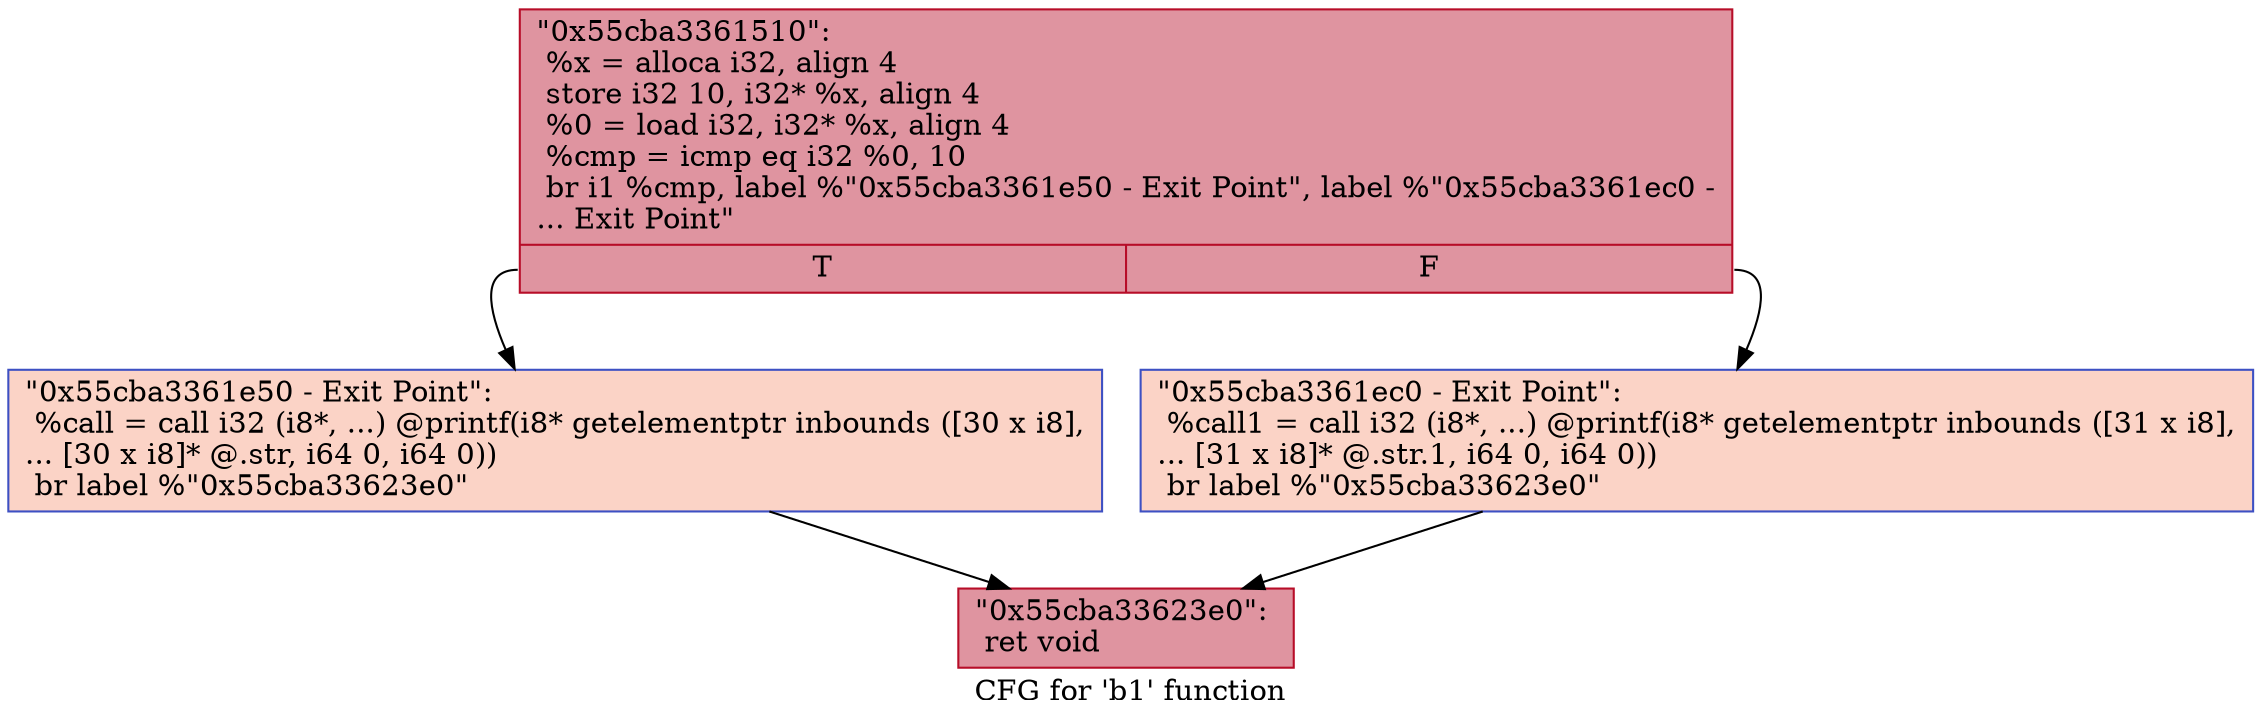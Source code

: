 digraph "CFG for 'b1' function" {
	label="CFG for 'b1' function";

	Node0x55cba3361510 [shape=record,color="#b70d28ff", style=filled, fillcolor="#b70d2870",label="{\"0x55cba3361510\":\l  %x = alloca i32, align 4\l  store i32 10, i32* %x, align 4\l  %0 = load i32, i32* %x, align 4\l  %cmp = icmp eq i32 %0, 10\l  br i1 %cmp, label %\"0x55cba3361e50 - Exit Point\", label %\"0x55cba3361ec0 -\l... Exit Point\"\l|{<s0>T|<s1>F}}"];
	Node0x55cba3361510:s0 -> Node0x55cba3361e50;
	Node0x55cba3361510:s1 -> Node0x55cba3361ec0;
	Node0x55cba3361e50 [shape=record,color="#3d50c3ff", style=filled, fillcolor="#f59c7d70",label="{\"0x55cba3361e50 - Exit Point\":                    \l  %call = call i32 (i8*, ...) @printf(i8* getelementptr inbounds ([30 x i8],\l... [30 x i8]* @.str, i64 0, i64 0))\l  br label %\"0x55cba33623e0\"\l}"];
	Node0x55cba3361e50 -> Node0x55cba33623e0;
	Node0x55cba3361ec0 [shape=record,color="#3d50c3ff", style=filled, fillcolor="#f59c7d70",label="{\"0x55cba3361ec0 - Exit Point\":                    \l  %call1 = call i32 (i8*, ...) @printf(i8* getelementptr inbounds ([31 x i8],\l... [31 x i8]* @.str.1, i64 0, i64 0))\l  br label %\"0x55cba33623e0\"\l}"];
	Node0x55cba3361ec0 -> Node0x55cba33623e0;
	Node0x55cba33623e0 [shape=record,color="#b70d28ff", style=filled, fillcolor="#b70d2870",label="{\"0x55cba33623e0\":                                 \l  ret void\l}"];
}

